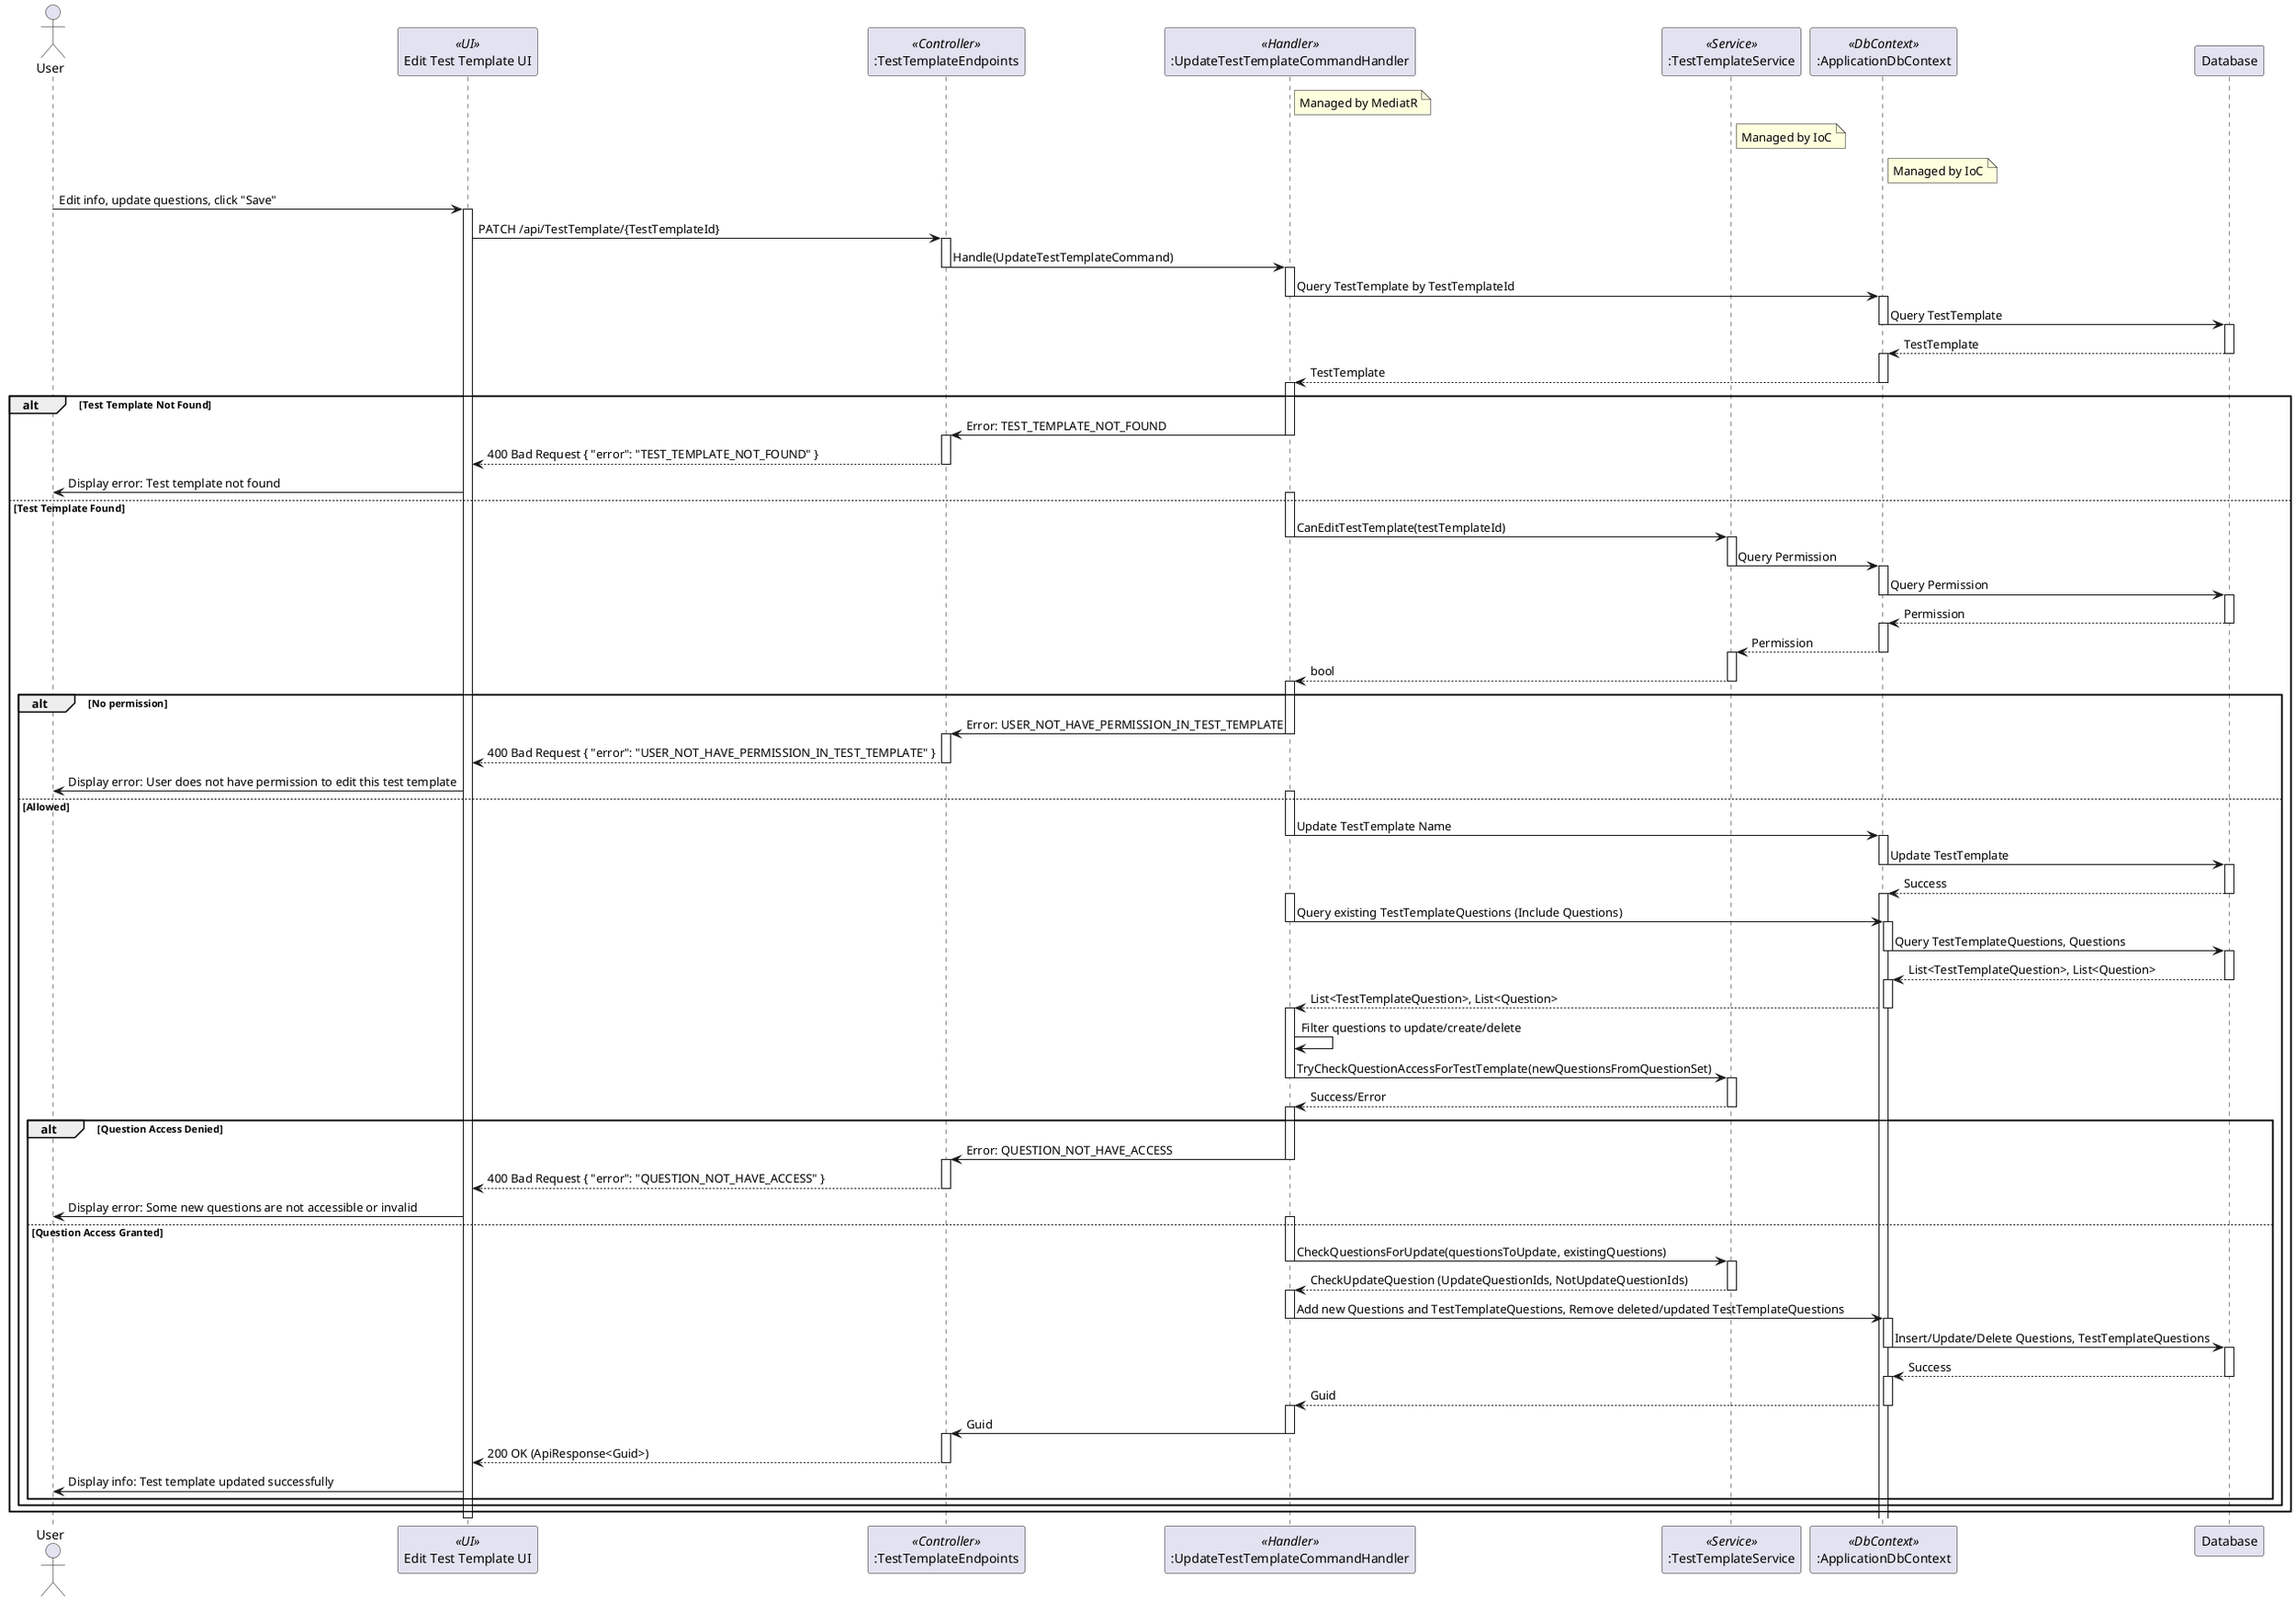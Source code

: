 @startuml
actor User
participant "Edit Test Template UI" as UI <<UI>>
participant ":TestTemplateEndpoints" as TestTemplateEndpoints <<Controller>>
participant ":UpdateTestTemplateCommandHandler" as UpdateTestTemplateCommandHandler <<Handler>>
participant ":TestTemplateService" as TestTemplateService <<Service>>
participant ":ApplicationDbContext" as ApplicationDbContext <<DbContext>>
participant Database

note right of UpdateTestTemplateCommandHandler
  Managed by MediatR
end note

note right of TestTemplateService
  Managed by IoC
end note

note right of ApplicationDbContext
  Managed by IoC
end note

User -> UI : Edit info, update questions, click "Save"
activate UI
UI -> TestTemplateEndpoints : PATCH /api/TestTemplate/{TestTemplateId}
activate TestTemplateEndpoints
TestTemplateEndpoints -> UpdateTestTemplateCommandHandler : Handle(UpdateTestTemplateCommand)
deactivate TestTemplateEndpoints
activate UpdateTestTemplateCommandHandler
UpdateTestTemplateCommandHandler -> ApplicationDbContext : Query TestTemplate by TestTemplateId
deactivate UpdateTestTemplateCommandHandler
activate ApplicationDbContext
ApplicationDbContext -> Database : Query TestTemplate
deactivate ApplicationDbContext
activate Database
Database --> ApplicationDbContext : TestTemplate
deactivate Database
activate ApplicationDbContext
ApplicationDbContext --> UpdateTestTemplateCommandHandler : TestTemplate
deactivate ApplicationDbContext
activate UpdateTestTemplateCommandHandler
alt Test Template Not Found
    UpdateTestTemplateCommandHandler -> TestTemplateEndpoints : Error: TEST_TEMPLATE_NOT_FOUND
    deactivate UpdateTestTemplateCommandHandler
    activate TestTemplateEndpoints
    TestTemplateEndpoints --> UI : 400 Bad Request { "error": "TEST_TEMPLATE_NOT_FOUND" }
    deactivate TestTemplateEndpoints
    UI -> User : Display error: Test template not found
else Test Template Found
    activate UpdateTestTemplateCommandHandler
    UpdateTestTemplateCommandHandler -> TestTemplateService : CanEditTestTemplate(testTemplateId)
    deactivate UpdateTestTemplateCommandHandler
    activate TestTemplateService
    TestTemplateService -> ApplicationDbContext : Query Permission
    deactivate TestTemplateService
    activate ApplicationDbContext
    ApplicationDbContext -> Database : Query Permission
    deactivate ApplicationDbContext
    activate Database
    Database --> ApplicationDbContext : Permission
    deactivate Database
    activate ApplicationDbContext
    ApplicationDbContext --> TestTemplateService : Permission
    deactivate ApplicationDbContext
    activate TestTemplateService
    TestTemplateService --> UpdateTestTemplateCommandHandler : bool
    deactivate TestTemplateService
    activate UpdateTestTemplateCommandHandler
    alt No permission
        UpdateTestTemplateCommandHandler -> TestTemplateEndpoints : Error: USER_NOT_HAVE_PERMISSION_IN_TEST_TEMPLATE
        deactivate UpdateTestTemplateCommandHandler
        activate TestTemplateEndpoints
        TestTemplateEndpoints --> UI : 400 Bad Request { "error": "USER_NOT_HAVE_PERMISSION_IN_TEST_TEMPLATE" }
        deactivate TestTemplateEndpoints
        UI -> User : Display error: User does not have permission to edit this test template
    else Allowed
        activate UpdateTestTemplateCommandHandler
        UpdateTestTemplateCommandHandler -> ApplicationDbContext : Update TestTemplate Name
        deactivate UpdateTestTemplateCommandHandler
        activate ApplicationDbContext
        ApplicationDbContext -> Database : Update TestTemplate
        deactivate ApplicationDbContext
        activate Database
        Database --> ApplicationDbContext : Success
        deactivate Database
        activate ApplicationDbContext
        deactivate ApplicationDbContext
        activate UpdateTestTemplateCommandHandler
        UpdateTestTemplateCommandHandler -> ApplicationDbContext : Query existing TestTemplateQuestions (Include Questions)
        deactivate UpdateTestTemplateCommandHandler
        activate ApplicationDbContext
        ApplicationDbContext -> Database : Query TestTemplateQuestions, Questions
        deactivate ApplicationDbContext
        activate Database
        Database --> ApplicationDbContext : List<TestTemplateQuestion>, List<Question>
        deactivate Database
        activate ApplicationDbContext
        ApplicationDbContext --> UpdateTestTemplateCommandHandler : List<TestTemplateQuestion>, List<Question>
        deactivate ApplicationDbContext
        activate UpdateTestTemplateCommandHandler
        UpdateTestTemplateCommandHandler -> UpdateTestTemplateCommandHandler : Filter questions to update/create/delete
        UpdateTestTemplateCommandHandler -> TestTemplateService : TryCheckQuestionAccessForTestTemplate(newQuestionsFromQuestionSet)
        deactivate UpdateTestTemplateCommandHandler
        activate TestTemplateService
        TestTemplateService --> UpdateTestTemplateCommandHandler : Success/Error
        deactivate TestTemplateService
        activate UpdateTestTemplateCommandHandler
        alt Question Access Denied
            UpdateTestTemplateCommandHandler -> TestTemplateEndpoints : Error: QUESTION_NOT_HAVE_ACCESS
            deactivate UpdateTestTemplateCommandHandler
            activate TestTemplateEndpoints
            TestTemplateEndpoints --> UI : 400 Bad Request { "error": "QUESTION_NOT_HAVE_ACCESS" }
            deactivate TestTemplateEndpoints
            UI -> User : Display error: Some new questions are not accessible or invalid
        else Question Access Granted
            activate UpdateTestTemplateCommandHandler
            UpdateTestTemplateCommandHandler -> TestTemplateService : CheckQuestionsForUpdate(questionsToUpdate, existingQuestions)
            deactivate UpdateTestTemplateCommandHandler
            activate TestTemplateService
            TestTemplateService --> UpdateTestTemplateCommandHandler : CheckUpdateQuestion (UpdateQuestionIds, NotUpdateQuestionIds)
            deactivate TestTemplateService
            activate UpdateTestTemplateCommandHandler
            UpdateTestTemplateCommandHandler -> ApplicationDbContext : Add new Questions and TestTemplateQuestions, Remove deleted/updated TestTemplateQuestions
            deactivate UpdateTestTemplateCommandHandler
            activate ApplicationDbContext
            ApplicationDbContext -> Database : Insert/Update/Delete Questions, TestTemplateQuestions
            deactivate ApplicationDbContext
            activate Database
            Database --> ApplicationDbContext : Success
            deactivate Database
            activate ApplicationDbContext
            ApplicationDbContext --> UpdateTestTemplateCommandHandler : Guid
            deactivate ApplicationDbContext
            activate UpdateTestTemplateCommandHandler
            UpdateTestTemplateCommandHandler -> TestTemplateEndpoints : Guid
            deactivate UpdateTestTemplateCommandHandler
            activate TestTemplateEndpoints
            TestTemplateEndpoints --> UI : 200 OK (ApiResponse<Guid>)
            deactivate TestTemplateEndpoints
            UI -> User : Display info: Test template updated successfully
        end
    end
end
deactivate UI

@enduml